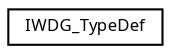 digraph "Graphical Class Hierarchy"
{
  edge [fontname="Sans",fontsize="8",labelfontname="Sans",labelfontsize="8"];
  node [fontname="Sans",fontsize="8",shape=record];
  rankdir="LR";
  Node1 [label="IWDG_TypeDef",height=0.2,width=0.4,color="black", fillcolor="white", style="filled",URL="$struct_i_w_d_g___type_def.html",tooltip="Independent WATCHDOG. "];
}
